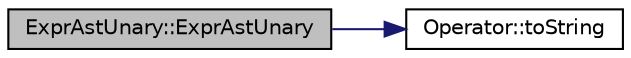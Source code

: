 digraph "ExprAstUnary::ExprAstUnary"
{
 // LATEX_PDF_SIZE
  edge [fontname="Helvetica",fontsize="10",labelfontname="Helvetica",labelfontsize="10"];
  node [fontname="Helvetica",fontsize="10",shape=record];
  rankdir="LR";
  Node1 [label="ExprAstUnary::ExprAstUnary",height=0.2,width=0.4,color="black", fillcolor="grey75", style="filled", fontcolor="black",tooltip=" "];
  Node1 -> Node2 [color="midnightblue",fontsize="10",style="solid",fontname="Helvetica"];
  Node2 [label="Operator::toString",height=0.2,width=0.4,color="black", fillcolor="white", style="filled",URL="$classOperator.html#a82e68cec8356e7de7312dbdf04a62c7d",tooltip=" "];
}
